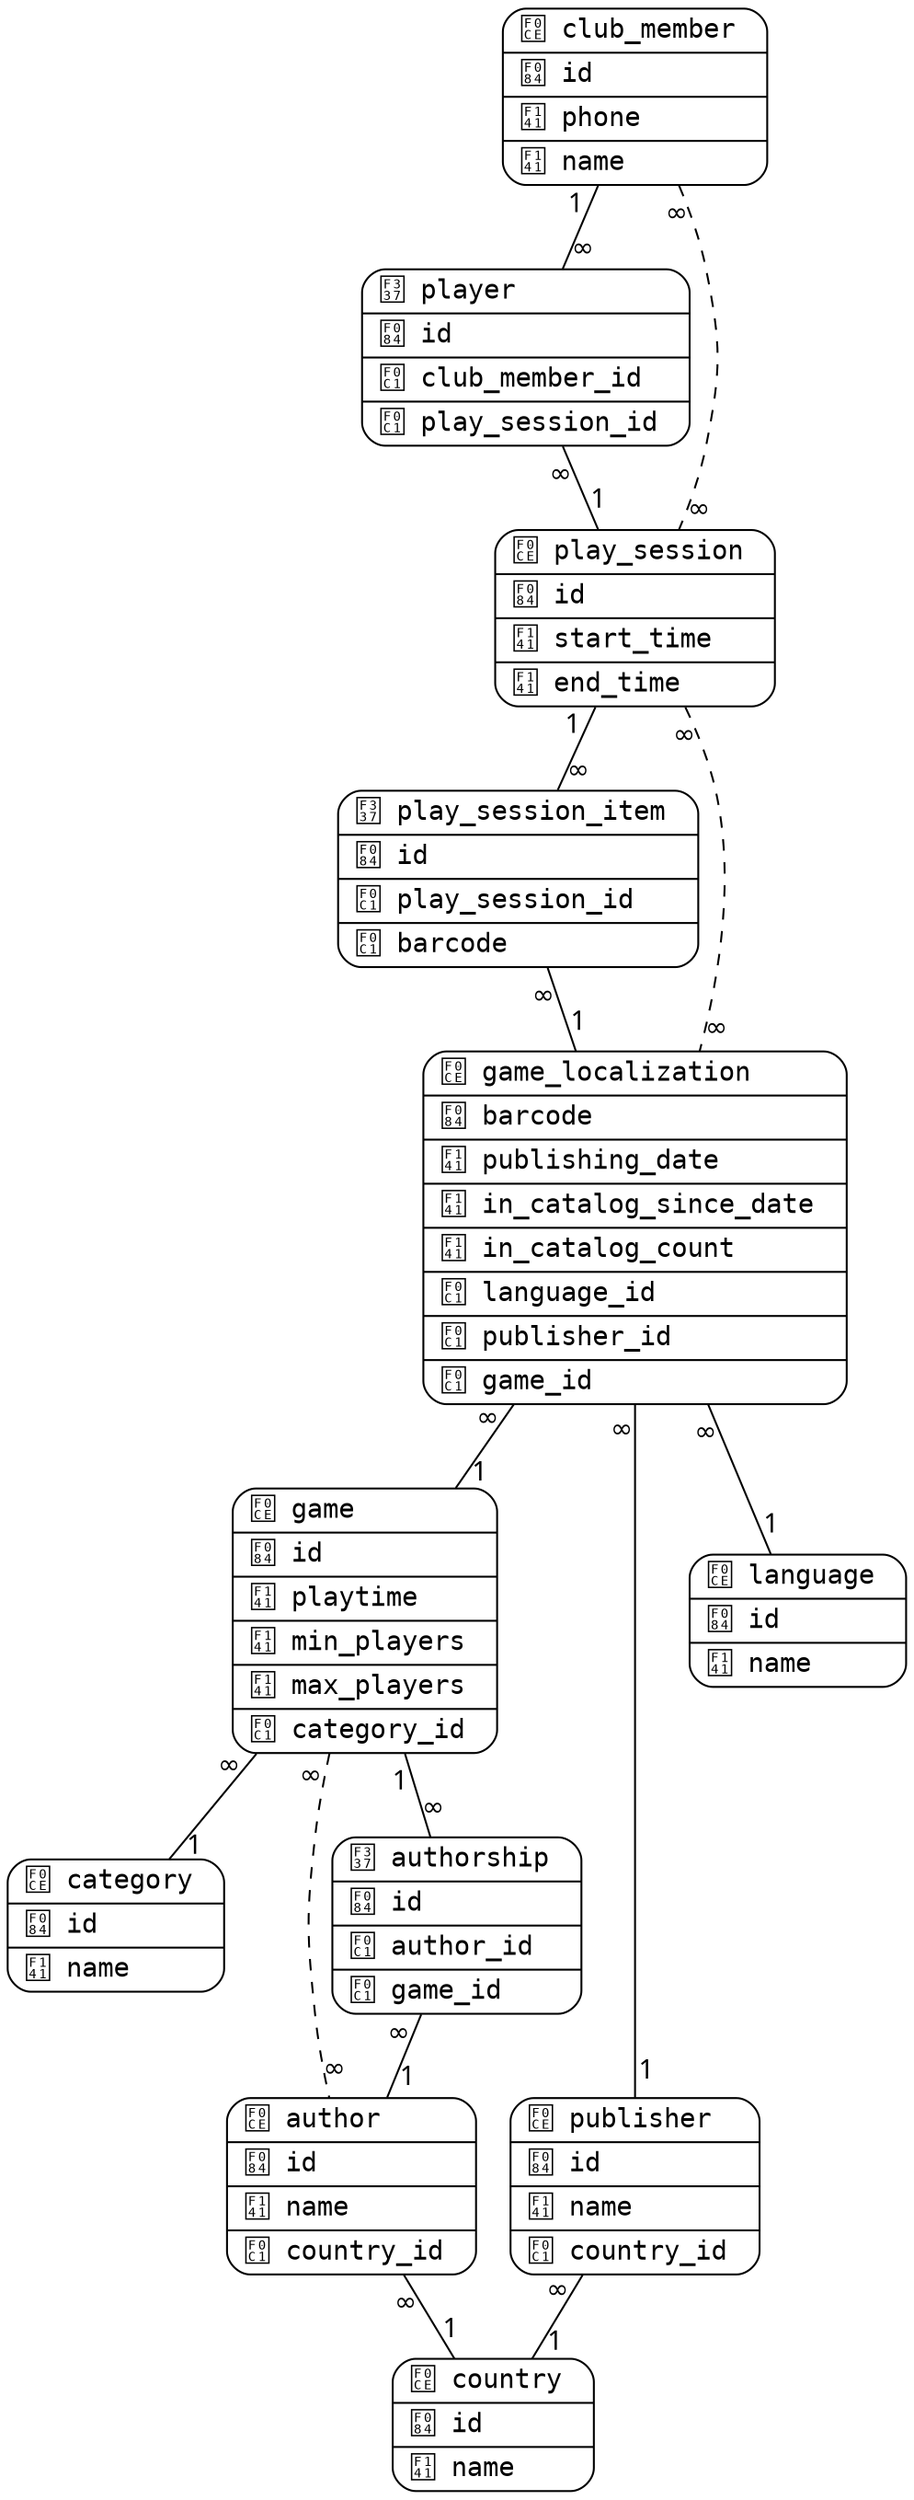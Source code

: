 digraph DB {
    graph [ranksep=0.6]
    node [shape=record fontname=monospace style=rounded]
    edge [
        arrowhead=none arrowtail=none headlabel=1 taillabel=∞ fontname=sans
        labeldistance=1.5
    ]

    club_member [label="{ club_member \l
        | id \l
        | phone \l
        | name \l
    }"]

    player [label="{ player \l
        | id \l
        | club_member_id \l
        | play_session_id \l
    }"]

    play_session [label="{ play_session \l
        | id \l
        | start_time \l
        | end_time \l
    }"]

    play_session_item [label="{ play_session_item \l
        | id \l
        | play_session_id \l
        | barcode \l
    }"]

    game_localization [label="{ game_localization \l
        | barcode \l
        | publishing_date \l
        | in_catalog_since_date \l
        | in_catalog_count \l
        | language_id \l
        | publisher_id \l
        | game_id \l
    }"]

    game [label="{ game \l
        | id \l
        | playtime \l
        | min_players \l
        | max_players \l
        | category_id \l
    }"]

    publisher [label="{ publisher \l
        | id \l
        | name \l
        | country_id \l
    }"]

    category [label="{ category \l
        | id \l
        | name \l
    }"]

    author [label="{ author \l
        | id \l
        | name \l
        | country_id \l
    }"]

    authorship [label="{ authorship \l
        | id \l
        | author_id \l
        | game_id \l
    }"]

    country [label="{ country \l
        | id \l
        | name \l
    }"]

    language [label="{ language \l
        | id \l
        | name \l
    }"]

    game_localization -> publisher
    game_localization -> game
    game -> category

    game -> author [style=dashed headlabel=∞]
    authorship -> author
    game -> authorship [dir=back headlabel=∞ taillabel=1]

    play_session -> game_localization [style=dashed headlabel=∞]
    play_session -> play_session_item [dir=back headlabel=∞ taillabel=1]
    play_session_item -> game_localization

    club_member -> play_session [style=dashed headlabel=∞]
    club_member -> player [dir=back headlabel=∞ taillabel=1]
    player -> play_session

    publisher -> country
    author -> country
    game_localization -> language
}
